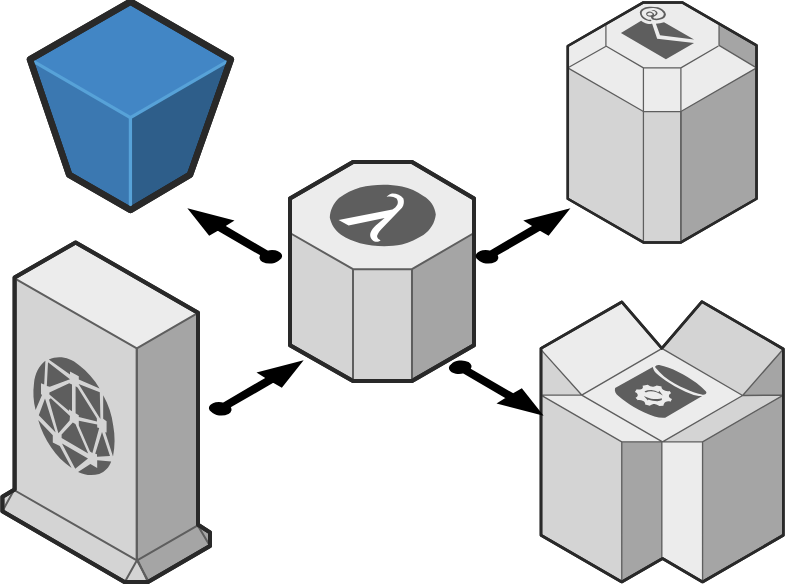 <mxfile version="12.5.8" type="device"><diagram id="fwjG2IOlN4p2sPNGqYw7" name="Page-1"><mxGraphModel dx="1422" dy="772" grid="1" gridSize="10" guides="1" tooltips="1" connect="1" arrows="1" fold="1" page="1" pageScale="1" pageWidth="850" pageHeight="1100" math="0" shadow="0"><root><mxCell id="0"/><mxCell id="1" parent="0"/><mxCell id="c0raGeLXD3wjYnJFBgS8-4" value="" style="verticalLabelPosition=bottom;html=1;verticalAlign=top;strokeWidth=1;align=center;outlineConnect=0;dashed=0;outlineConnect=0;shape=mxgraph.aws3d.lambda;fillColor=#ECECEC;strokeColor=#5E5E5E;aspect=fixed;" vertex="1" parent="1"><mxGeometry x="360" y="210" width="92" height="109.5" as="geometry"/></mxCell><mxCell id="c0raGeLXD3wjYnJFBgS8-6" value="" style="verticalLabelPosition=bottom;html=1;verticalAlign=top;strokeWidth=1;align=center;outlineConnect=0;dashed=0;outlineConnect=0;shape=mxgraph.aws3d.cloudfront;fillColor=#ECECEC;strokeColor=#5E5E5E;aspect=fixed;" vertex="1" parent="1"><mxGeometry x="216.2" y="250.2" width="103.8" height="169.8" as="geometry"/></mxCell><mxCell id="c0raGeLXD3wjYnJFBgS8-7" value="" style="verticalLabelPosition=bottom;html=1;verticalAlign=top;strokeWidth=1;align=center;outlineConnect=0;dashed=0;outlineConnect=0;shape=mxgraph.aws3d.dynamoDb;fillColor=#ECECEC;strokeColor=#5E5E5E;aspect=fixed;" vertex="1" parent="1"><mxGeometry x="485.5" y="279.8" width="121.17" height="140.2" as="geometry"/></mxCell><mxCell id="c0raGeLXD3wjYnJFBgS8-8" value="" style="verticalLabelPosition=bottom;html=1;verticalAlign=top;strokeWidth=1;align=center;outlineConnect=0;dashed=0;outlineConnect=0;shape=mxgraph.aws3d.s3Bucket;fillColor=#4286c5;strokeColor=#57A2D8;aspect=fixed;" vertex="1" parent="1"><mxGeometry x="230" y="129.83" width="100.42" height="104.17" as="geometry"/></mxCell><mxCell id="c0raGeLXD3wjYnJFBgS8-9" value="" style="verticalLabelPosition=bottom;html=1;verticalAlign=top;strokeWidth=1;align=center;outlineConnect=0;dashed=0;outlineConnect=0;shape=mxgraph.aws3d.arrowSE;fillColor=#000000;aspect=fixed;" vertex="1" parent="1"><mxGeometry x="440" y="310" width="45.5" height="26" as="geometry"/></mxCell><mxCell id="c0raGeLXD3wjYnJFBgS8-10" value="" style="verticalLabelPosition=bottom;html=1;verticalAlign=top;strokeWidth=1;align=center;outlineConnect=0;dashed=0;outlineConnect=0;shape=mxgraph.aws3d.arrowNW;fillColor=#000000;aspect=fixed;" vertex="1" parent="1"><mxGeometry x="310" y="234" width="45.5" height="26" as="geometry"/></mxCell><mxCell id="c0raGeLXD3wjYnJFBgS8-11" value="" style="verticalLabelPosition=bottom;html=1;verticalAlign=top;strokeWidth=1;align=center;outlineConnect=0;dashed=0;outlineConnect=0;shape=mxgraph.aws3d.arrowNE;fillColor=#000000;aspect=fixed;" vertex="1" parent="1"><mxGeometry x="320" y="310" width="45.5" height="26" as="geometry"/></mxCell><mxCell id="c0raGeLXD3wjYnJFBgS8-12" value="" style="verticalLabelPosition=bottom;html=1;verticalAlign=top;strokeWidth=1;align=center;outlineConnect=0;dashed=0;outlineConnect=0;shape=mxgraph.aws3d.email_service;fillColor=#ECECEC;strokeColor=#5E5E5E;aspect=fixed;" vertex="1" parent="1"><mxGeometry x="498.89" y="130.2" width="94.38" height="120" as="geometry"/></mxCell><mxCell id="c0raGeLXD3wjYnJFBgS8-13" value="" style="verticalLabelPosition=bottom;html=1;verticalAlign=top;strokeWidth=1;align=center;outlineConnect=0;dashed=0;outlineConnect=0;shape=mxgraph.aws3d.arrowNE;fillColor=#000000;aspect=fixed;" vertex="1" parent="1"><mxGeometry x="453.39" y="234" width="45.5" height="26" as="geometry"/></mxCell></root></mxGraphModel></diagram></mxfile>